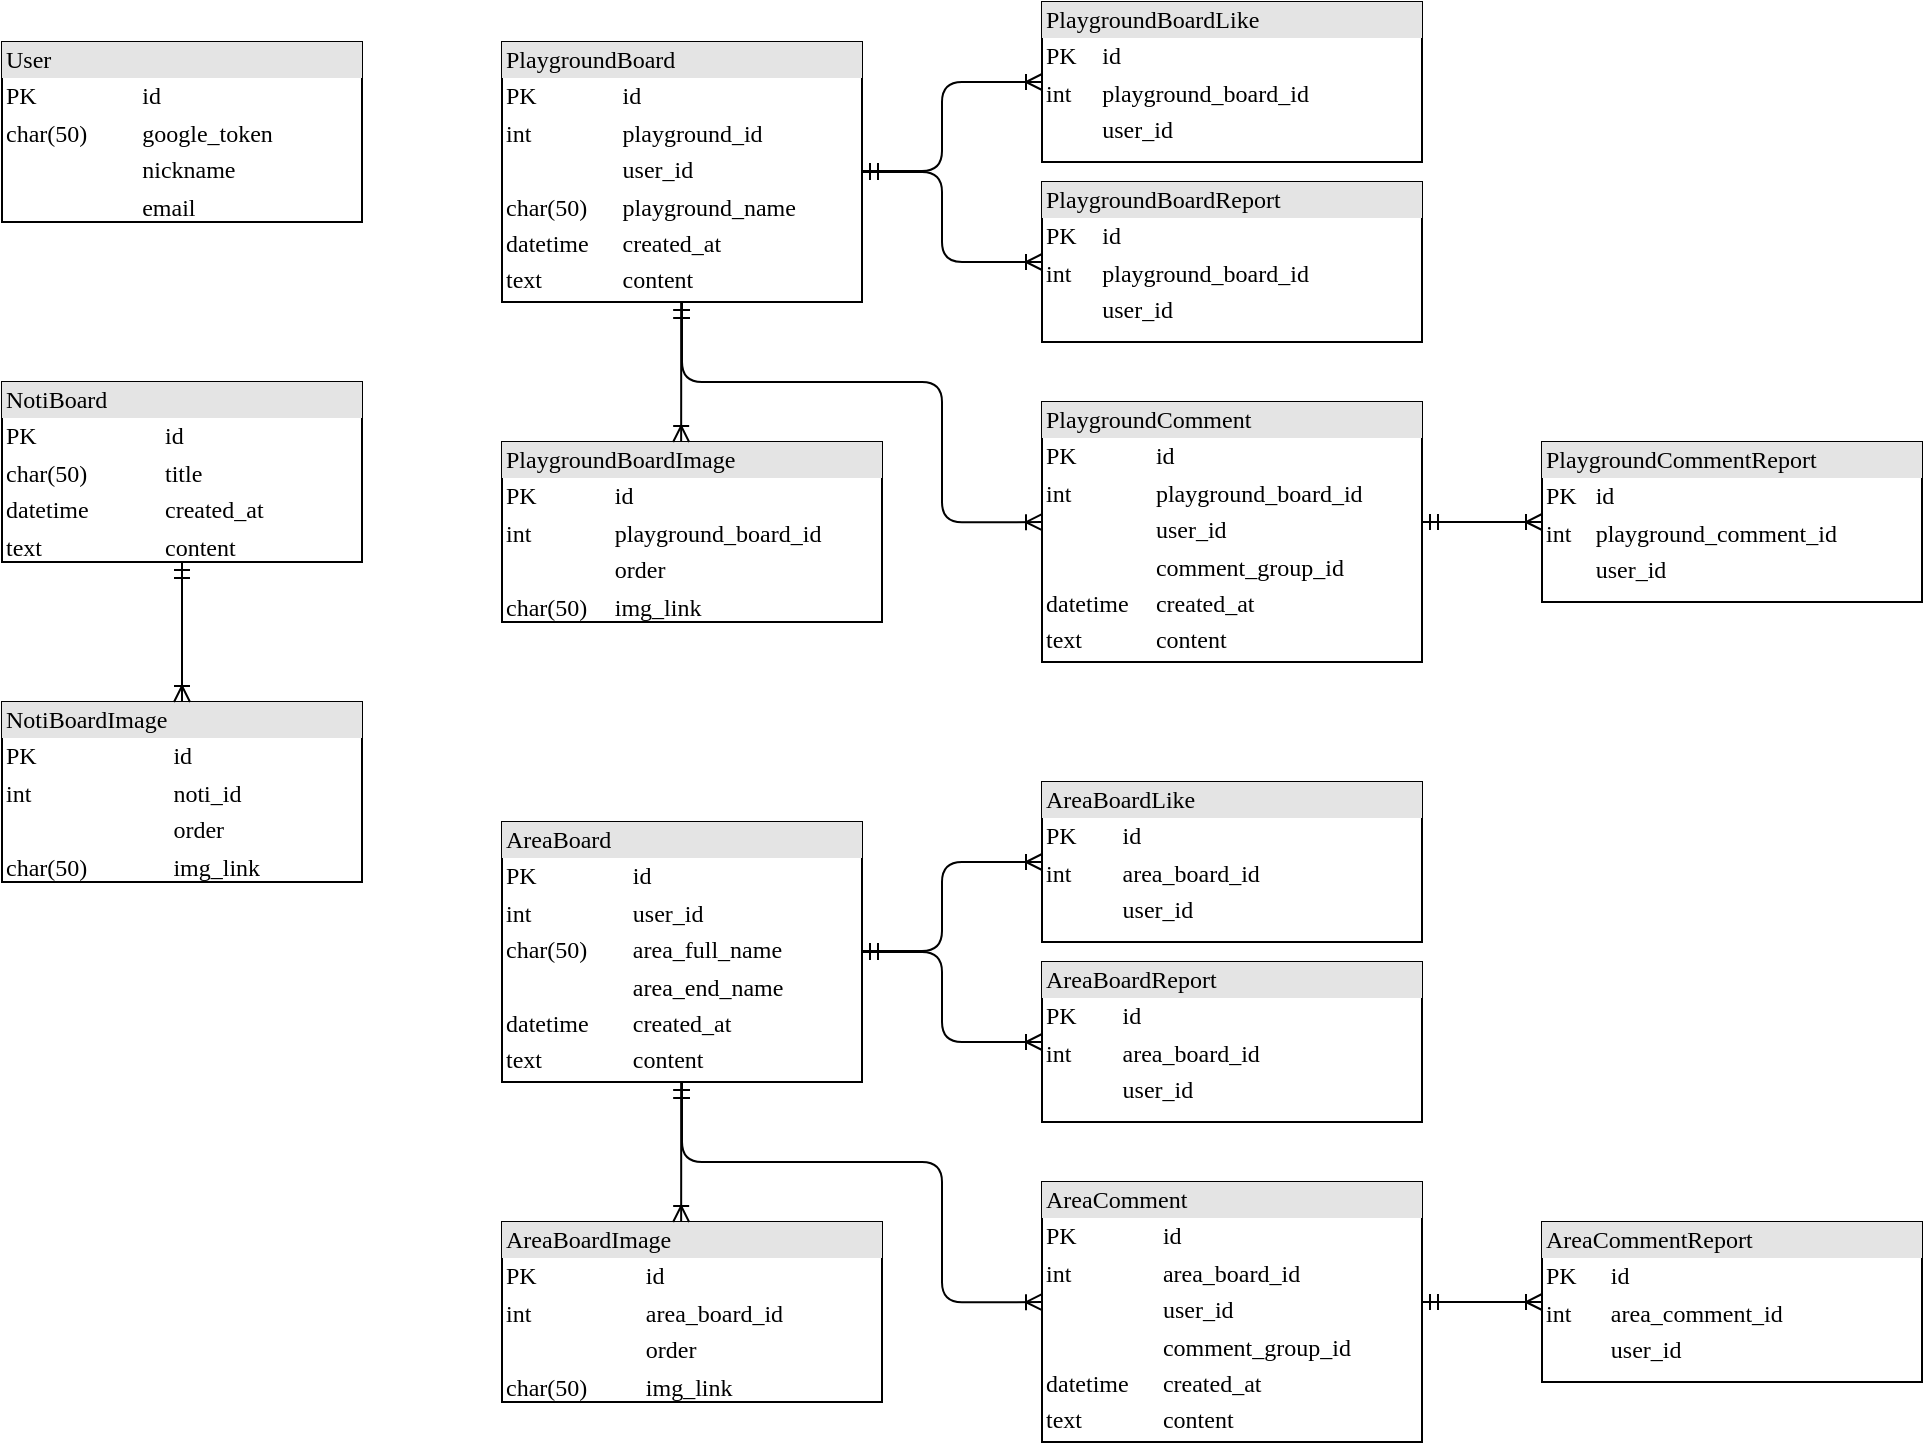<mxfile version="16.2.2" type="device"><diagram name="Page-1" id="2ca16b54-16f6-2749-3443-fa8db7711227"><mxGraphModel dx="915" dy="627" grid="1" gridSize="10" guides="1" tooltips="1" connect="1" arrows="1" fold="1" page="1" pageScale="1" pageWidth="1100" pageHeight="850" background="none" math="0" shadow="0"><root><mxCell id="0"/><mxCell id="1" parent="0"/><mxCell id="2ed32ef02a7f4228-1" value="&lt;div style=&quot;box-sizing: border-box ; width: 100% ; background: #e4e4e4 ; padding: 2px&quot;&gt;User&lt;/div&gt;&lt;table style=&quot;width: 100% ; font-size: 1em&quot; cellpadding=&quot;2&quot; cellspacing=&quot;0&quot;&gt;&lt;tbody&gt;&lt;tr&gt;&lt;td&gt;PK&lt;/td&gt;&lt;td&gt;id&lt;/td&gt;&lt;td&gt;&lt;br&gt;&lt;/td&gt;&lt;/tr&gt;&lt;tr&gt;&lt;td&gt;char(50)&lt;/td&gt;&lt;td&gt;google_token&lt;/td&gt;&lt;td&gt;&lt;br&gt;&lt;/td&gt;&lt;/tr&gt;&lt;tr&gt;&lt;td&gt;&lt;/td&gt;&lt;td&gt;nickname&lt;/td&gt;&lt;td&gt;&lt;br&gt;&lt;/td&gt;&lt;/tr&gt;&lt;tr&gt;&lt;td&gt;&lt;br&gt;&lt;/td&gt;&lt;td&gt;email&lt;/td&gt;&lt;td&gt;&lt;br&gt;&lt;/td&gt;&lt;/tr&gt;&lt;/tbody&gt;&lt;/table&gt;" style="verticalAlign=top;align=left;overflow=fill;html=1;rounded=0;shadow=0;comic=0;labelBackgroundColor=none;strokeWidth=1;fontFamily=Verdana;fontSize=12" parent="1" vertex="1"><mxGeometry x="110" y="100" width="180" height="90" as="geometry"/></mxCell><mxCell id="f0N1fNwFr4AG-IcKWMG3-1" value="&lt;div style=&quot;box-sizing: border-box ; width: 100% ; background: #e4e4e4 ; padding: 2px&quot;&gt;NotiBoard&lt;/div&gt;&lt;table style=&quot;width: 100% ; font-size: 1em&quot; cellpadding=&quot;2&quot; cellspacing=&quot;0&quot;&gt;&lt;tbody&gt;&lt;tr&gt;&lt;td&gt;PK&lt;/td&gt;&lt;td&gt;id&lt;/td&gt;&lt;td&gt;&lt;br&gt;&lt;/td&gt;&lt;/tr&gt;&lt;tr&gt;&lt;td&gt;char(50)&lt;/td&gt;&lt;td&gt;title&lt;/td&gt;&lt;td&gt;&lt;br&gt;&lt;/td&gt;&lt;/tr&gt;&lt;tr&gt;&lt;td&gt;datetime&lt;/td&gt;&lt;td&gt;created_at&lt;/td&gt;&lt;td&gt;&lt;br&gt;&lt;/td&gt;&lt;/tr&gt;&lt;tr&gt;&lt;td&gt;text&lt;/td&gt;&lt;td&gt;content&lt;/td&gt;&lt;td&gt;&lt;br&gt;&lt;/td&gt;&lt;/tr&gt;&lt;/tbody&gt;&lt;/table&gt;" style="verticalAlign=top;align=left;overflow=fill;html=1;rounded=0;shadow=0;comic=0;labelBackgroundColor=none;strokeWidth=1;fontFamily=Verdana;fontSize=12" vertex="1" parent="1"><mxGeometry x="110" y="270" width="180" height="90" as="geometry"/></mxCell><mxCell id="f0N1fNwFr4AG-IcKWMG3-2" value="&lt;div style=&quot;box-sizing: border-box ; width: 100% ; background: #e4e4e4 ; padding: 2px&quot;&gt;NotiBoardImage&lt;/div&gt;&lt;table style=&quot;width: 100% ; font-size: 1em&quot; cellpadding=&quot;2&quot; cellspacing=&quot;0&quot;&gt;&lt;tbody&gt;&lt;tr&gt;&lt;td&gt;PK&lt;/td&gt;&lt;td&gt;id&lt;/td&gt;&lt;td&gt;&lt;br&gt;&lt;/td&gt;&lt;/tr&gt;&lt;tr&gt;&lt;td&gt;int&lt;/td&gt;&lt;td&gt;noti_id&lt;/td&gt;&lt;td&gt;&lt;br&gt;&lt;/td&gt;&lt;/tr&gt;&lt;tr&gt;&lt;td&gt;&lt;br&gt;&lt;/td&gt;&lt;td&gt;order&lt;/td&gt;&lt;td&gt;&lt;br&gt;&lt;/td&gt;&lt;/tr&gt;&lt;tr&gt;&lt;td&gt;char(50)&lt;/td&gt;&lt;td&gt;img_link&lt;/td&gt;&lt;td&gt;&lt;br&gt;&lt;/td&gt;&lt;/tr&gt;&lt;/tbody&gt;&lt;/table&gt;" style="verticalAlign=top;align=left;overflow=fill;html=1;rounded=0;shadow=0;comic=0;labelBackgroundColor=none;strokeWidth=1;fontFamily=Verdana;fontSize=12" vertex="1" parent="1"><mxGeometry x="110" y="430" width="180" height="90" as="geometry"/></mxCell><mxCell id="f0N1fNwFr4AG-IcKWMG3-14" value="" style="edgeStyle=orthogonalEdgeStyle;html=1;endArrow=ERoneToMany;startArrow=ERmandOne;labelBackgroundColor=none;fontFamily=Verdana;fontSize=12;align=left;exitX=0.5;exitY=1;exitDx=0;exitDy=0;" edge="1" parent="1" source="f0N1fNwFr4AG-IcKWMG3-1"><mxGeometry width="100" height="100" relative="1" as="geometry"><mxPoint x="200" y="380" as="sourcePoint"/><mxPoint x="200" y="430" as="targetPoint"/><Array as="points"><mxPoint x="200" y="430"/></Array></mxGeometry></mxCell><mxCell id="f0N1fNwFr4AG-IcKWMG3-16" value="&lt;div style=&quot;box-sizing: border-box ; width: 100% ; background: #e4e4e4 ; padding: 2px&quot;&gt;PlaygroundBoard&lt;/div&gt;&lt;table style=&quot;width: 100% ; font-size: 1em&quot; cellpadding=&quot;2&quot; cellspacing=&quot;0&quot;&gt;&lt;tbody&gt;&lt;tr&gt;&lt;td&gt;PK&lt;/td&gt;&lt;td&gt;id&lt;/td&gt;&lt;td&gt;&lt;br&gt;&lt;/td&gt;&lt;/tr&gt;&lt;tr&gt;&lt;td&gt;int&lt;/td&gt;&lt;td&gt;playground_id&lt;/td&gt;&lt;td&gt;&lt;br&gt;&lt;/td&gt;&lt;/tr&gt;&lt;tr&gt;&lt;td&gt;&lt;br&gt;&lt;/td&gt;&lt;td&gt;user_id&lt;/td&gt;&lt;td&gt;&lt;br&gt;&lt;/td&gt;&lt;/tr&gt;&lt;tr&gt;&lt;td&gt;char(50)&lt;/td&gt;&lt;td&gt;playground_name&lt;/td&gt;&lt;td&gt;&lt;br&gt;&lt;/td&gt;&lt;/tr&gt;&lt;tr&gt;&lt;td&gt;datetime&lt;/td&gt;&lt;td&gt;created_at&lt;/td&gt;&lt;td&gt;&lt;br&gt;&lt;/td&gt;&lt;/tr&gt;&lt;tr&gt;&lt;td&gt;text&lt;/td&gt;&lt;td&gt;content&lt;/td&gt;&lt;td&gt;&lt;br&gt;&lt;/td&gt;&lt;/tr&gt;&lt;/tbody&gt;&lt;/table&gt;" style="verticalAlign=top;align=left;overflow=fill;html=1;rounded=0;shadow=0;comic=0;labelBackgroundColor=none;strokeWidth=1;fontFamily=Verdana;fontSize=12" vertex="1" parent="1"><mxGeometry x="360" y="100" width="180" height="130" as="geometry"/></mxCell><mxCell id="f0N1fNwFr4AG-IcKWMG3-18" value="&lt;div style=&quot;box-sizing: border-box ; width: 100% ; background: #e4e4e4 ; padding: 2px&quot;&gt;PlaygroundBoardImage&lt;/div&gt;&lt;table style=&quot;width: 100% ; font-size: 1em&quot; cellpadding=&quot;2&quot; cellspacing=&quot;0&quot;&gt;&lt;tbody&gt;&lt;tr&gt;&lt;td&gt;PK&lt;/td&gt;&lt;td&gt;id&lt;/td&gt;&lt;td&gt;&lt;br&gt;&lt;/td&gt;&lt;/tr&gt;&lt;tr&gt;&lt;td&gt;int&lt;/td&gt;&lt;td&gt;playground_board_id&lt;/td&gt;&lt;td&gt;&lt;br&gt;&lt;/td&gt;&lt;/tr&gt;&lt;tr&gt;&lt;td&gt;&lt;br&gt;&lt;/td&gt;&lt;td&gt;order&lt;/td&gt;&lt;td&gt;&lt;br&gt;&lt;/td&gt;&lt;/tr&gt;&lt;tr&gt;&lt;td&gt;char(50)&lt;/td&gt;&lt;td&gt;img_link&lt;/td&gt;&lt;td&gt;&lt;br&gt;&lt;/td&gt;&lt;/tr&gt;&lt;/tbody&gt;&lt;/table&gt;" style="verticalAlign=top;align=left;overflow=fill;html=1;rounded=0;shadow=0;comic=0;labelBackgroundColor=none;strokeWidth=1;fontFamily=Verdana;fontSize=12" vertex="1" parent="1"><mxGeometry x="360" y="300" width="190" height="90" as="geometry"/></mxCell><mxCell id="f0N1fNwFr4AG-IcKWMG3-19" value="" style="edgeStyle=orthogonalEdgeStyle;html=1;endArrow=ERoneToMany;startArrow=ERmandOne;labelBackgroundColor=none;fontFamily=Verdana;fontSize=12;align=left;exitX=0.5;exitY=1;exitDx=0;exitDy=0;" edge="1" parent="1"><mxGeometry width="100" height="100" relative="1" as="geometry"><mxPoint x="449.57" y="230" as="sourcePoint"/><mxPoint x="449.57" y="300" as="targetPoint"/><Array as="points"><mxPoint x="449.57" y="280"/><mxPoint x="449.57" y="280"/></Array></mxGeometry></mxCell><mxCell id="f0N1fNwFr4AG-IcKWMG3-20" value="&lt;div style=&quot;box-sizing: border-box ; width: 100% ; background: #e4e4e4 ; padding: 2px&quot;&gt;PlaygroundBoardLike&lt;/div&gt;&lt;table style=&quot;width: 100% ; font-size: 1em&quot; cellpadding=&quot;2&quot; cellspacing=&quot;0&quot;&gt;&lt;tbody&gt;&lt;tr&gt;&lt;td&gt;PK&lt;/td&gt;&lt;td&gt;id&lt;/td&gt;&lt;td&gt;&lt;br&gt;&lt;/td&gt;&lt;/tr&gt;&lt;tr&gt;&lt;td&gt;int&lt;/td&gt;&lt;td&gt;playground_board_id&lt;/td&gt;&lt;td&gt;&lt;br&gt;&lt;/td&gt;&lt;/tr&gt;&lt;tr&gt;&lt;td&gt;&lt;br&gt;&lt;/td&gt;&lt;td&gt;user_id&lt;/td&gt;&lt;td&gt;&lt;br&gt;&lt;/td&gt;&lt;/tr&gt;&lt;/tbody&gt;&lt;/table&gt;" style="verticalAlign=top;align=left;overflow=fill;html=1;rounded=0;shadow=0;comic=0;labelBackgroundColor=none;strokeWidth=1;fontFamily=Verdana;fontSize=12" vertex="1" parent="1"><mxGeometry x="630" y="80" width="190" height="80" as="geometry"/></mxCell><mxCell id="f0N1fNwFr4AG-IcKWMG3-21" value="" style="edgeStyle=orthogonalEdgeStyle;html=1;endArrow=ERoneToMany;startArrow=ERmandOne;labelBackgroundColor=none;fontFamily=Verdana;fontSize=12;align=left;exitX=0.5;exitY=1;exitDx=0;exitDy=0;" edge="1" parent="1"><mxGeometry width="100" height="100" relative="1" as="geometry"><mxPoint x="540" y="164.52" as="sourcePoint"/><mxPoint x="630" y="120" as="targetPoint"/><Array as="points"><mxPoint x="580" y="164"/><mxPoint x="580" y="120"/><mxPoint x="630" y="120"/></Array></mxGeometry></mxCell><mxCell id="f0N1fNwFr4AG-IcKWMG3-22" value="&lt;div style=&quot;box-sizing: border-box ; width: 100% ; background: #e4e4e4 ; padding: 2px&quot;&gt;PlaygroundBoardReport&lt;/div&gt;&lt;table style=&quot;width: 100% ; font-size: 1em&quot; cellpadding=&quot;2&quot; cellspacing=&quot;0&quot;&gt;&lt;tbody&gt;&lt;tr&gt;&lt;td&gt;PK&lt;/td&gt;&lt;td&gt;id&lt;/td&gt;&lt;td&gt;&lt;br&gt;&lt;/td&gt;&lt;/tr&gt;&lt;tr&gt;&lt;td&gt;int&lt;/td&gt;&lt;td&gt;playground_board_id&lt;/td&gt;&lt;td&gt;&lt;br&gt;&lt;/td&gt;&lt;/tr&gt;&lt;tr&gt;&lt;td&gt;&lt;br&gt;&lt;/td&gt;&lt;td&gt;user_id&lt;/td&gt;&lt;td&gt;&lt;br&gt;&lt;/td&gt;&lt;/tr&gt;&lt;/tbody&gt;&lt;/table&gt;" style="verticalAlign=top;align=left;overflow=fill;html=1;rounded=0;shadow=0;comic=0;labelBackgroundColor=none;strokeWidth=1;fontFamily=Verdana;fontSize=12" vertex="1" parent="1"><mxGeometry x="630" y="170" width="190" height="80" as="geometry"/></mxCell><mxCell id="f0N1fNwFr4AG-IcKWMG3-23" value="" style="edgeStyle=orthogonalEdgeStyle;html=1;endArrow=ERoneToMany;startArrow=ERmandOne;labelBackgroundColor=none;fontFamily=Verdana;fontSize=12;align=left;exitX=0.5;exitY=1;exitDx=0;exitDy=0;" edge="1" parent="1"><mxGeometry width="100" height="100" relative="1" as="geometry"><mxPoint x="540" y="165.04" as="sourcePoint"/><mxPoint x="630" y="210" as="targetPoint"/><Array as="points"><mxPoint x="580" y="165"/><mxPoint x="580" y="210"/><mxPoint x="630" y="210"/></Array></mxGeometry></mxCell><mxCell id="f0N1fNwFr4AG-IcKWMG3-24" value="&lt;div style=&quot;box-sizing: border-box ; width: 100% ; background: #e4e4e4 ; padding: 2px&quot;&gt;PlaygroundComment&lt;/div&gt;&lt;table style=&quot;width: 100% ; font-size: 1em&quot; cellpadding=&quot;2&quot; cellspacing=&quot;0&quot;&gt;&lt;tbody&gt;&lt;tr&gt;&lt;td&gt;PK&lt;/td&gt;&lt;td&gt;id&lt;/td&gt;&lt;td&gt;&lt;br&gt;&lt;/td&gt;&lt;/tr&gt;&lt;tr&gt;&lt;td&gt;int&lt;/td&gt;&lt;td&gt;playground_board_id&lt;/td&gt;&lt;td&gt;&lt;br&gt;&lt;/td&gt;&lt;/tr&gt;&lt;tr&gt;&lt;td&gt;&lt;br&gt;&lt;/td&gt;&lt;td&gt;user_id&lt;/td&gt;&lt;td&gt;&lt;br&gt;&lt;/td&gt;&lt;/tr&gt;&lt;tr&gt;&lt;td&gt;&lt;br&gt;&lt;/td&gt;&lt;td&gt;comment_group_id&lt;/td&gt;&lt;td&gt;&lt;br&gt;&lt;/td&gt;&lt;/tr&gt;&lt;tr&gt;&lt;td&gt;datetime&lt;/td&gt;&lt;td&gt;created_at&lt;/td&gt;&lt;td&gt;&lt;br&gt;&lt;/td&gt;&lt;/tr&gt;&lt;tr&gt;&lt;td&gt;text&lt;/td&gt;&lt;td&gt;content&lt;/td&gt;&lt;td&gt;&lt;br&gt;&lt;/td&gt;&lt;/tr&gt;&lt;/tbody&gt;&lt;/table&gt;" style="verticalAlign=top;align=left;overflow=fill;html=1;rounded=0;shadow=0;comic=0;labelBackgroundColor=none;strokeWidth=1;fontFamily=Verdana;fontSize=12" vertex="1" parent="1"><mxGeometry x="630" y="280" width="190" height="130" as="geometry"/></mxCell><mxCell id="f0N1fNwFr4AG-IcKWMG3-26" value="" style="edgeStyle=orthogonalEdgeStyle;html=1;endArrow=ERoneToMany;startArrow=ERmandOne;labelBackgroundColor=none;fontFamily=Verdana;fontSize=12;align=left;entryX=0;entryY=0.462;entryDx=0;entryDy=0;entryPerimeter=0;" edge="1" parent="1" target="f0N1fNwFr4AG-IcKWMG3-24"><mxGeometry width="100" height="100" relative="1" as="geometry"><mxPoint x="450" y="230" as="sourcePoint"/><mxPoint x="500.0" y="300" as="targetPoint"/><Array as="points"><mxPoint x="450" y="230"/><mxPoint x="450" y="270"/><mxPoint x="580" y="270"/><mxPoint x="580" y="340"/></Array></mxGeometry></mxCell><mxCell id="f0N1fNwFr4AG-IcKWMG3-27" value="&lt;div style=&quot;box-sizing: border-box ; width: 100% ; background: #e4e4e4 ; padding: 2px&quot;&gt;PlaygroundCommentReport&lt;/div&gt;&lt;table style=&quot;width: 100% ; font-size: 1em&quot; cellpadding=&quot;2&quot; cellspacing=&quot;0&quot;&gt;&lt;tbody&gt;&lt;tr&gt;&lt;td&gt;PK&lt;/td&gt;&lt;td&gt;id&lt;/td&gt;&lt;td&gt;&lt;br&gt;&lt;/td&gt;&lt;/tr&gt;&lt;tr&gt;&lt;td&gt;int&lt;/td&gt;&lt;td&gt;playground_comment_id&lt;/td&gt;&lt;td&gt;&lt;br&gt;&lt;/td&gt;&lt;/tr&gt;&lt;tr&gt;&lt;td&gt;&lt;br&gt;&lt;/td&gt;&lt;td&gt;user_id&lt;/td&gt;&lt;td&gt;&lt;br&gt;&lt;/td&gt;&lt;/tr&gt;&lt;/tbody&gt;&lt;/table&gt;" style="verticalAlign=top;align=left;overflow=fill;html=1;rounded=0;shadow=0;comic=0;labelBackgroundColor=none;strokeWidth=1;fontFamily=Verdana;fontSize=12" vertex="1" parent="1"><mxGeometry x="880" y="300" width="190" height="80" as="geometry"/></mxCell><mxCell id="f0N1fNwFr4AG-IcKWMG3-28" value="" style="edgeStyle=orthogonalEdgeStyle;html=1;endArrow=ERoneToMany;startArrow=ERmandOne;labelBackgroundColor=none;fontFamily=Verdana;fontSize=12;align=left;exitX=0.5;exitY=1;exitDx=0;exitDy=0;entryX=0;entryY=0.5;entryDx=0;entryDy=0;" edge="1" parent="1" target="f0N1fNwFr4AG-IcKWMG3-27"><mxGeometry width="100" height="100" relative="1" as="geometry"><mxPoint x="820" y="340.04" as="sourcePoint"/><mxPoint x="910" y="385" as="targetPoint"/><Array as="points"><mxPoint x="880" y="340"/><mxPoint x="880" y="340"/></Array></mxGeometry></mxCell><mxCell id="f0N1fNwFr4AG-IcKWMG3-29" value="&lt;div style=&quot;box-sizing: border-box ; width: 100% ; background: #e4e4e4 ; padding: 2px&quot;&gt;AreaBoard&lt;/div&gt;&lt;table style=&quot;width: 100% ; font-size: 1em&quot; cellpadding=&quot;2&quot; cellspacing=&quot;0&quot;&gt;&lt;tbody&gt;&lt;tr&gt;&lt;td&gt;PK&lt;/td&gt;&lt;td&gt;id&lt;/td&gt;&lt;td&gt;&lt;br&gt;&lt;/td&gt;&lt;/tr&gt;&lt;tr&gt;&lt;td&gt;int&lt;/td&gt;&lt;td&gt;user_id&lt;/td&gt;&lt;td&gt;&lt;br&gt;&lt;/td&gt;&lt;/tr&gt;&lt;tr&gt;&lt;td&gt;char(50)&lt;/td&gt;&lt;td&gt;area_full_name&lt;/td&gt;&lt;td&gt;&lt;br&gt;&lt;/td&gt;&lt;/tr&gt;&lt;tr&gt;&lt;td&gt;&lt;br&gt;&lt;/td&gt;&lt;td&gt;area_end_name&lt;/td&gt;&lt;td&gt;&lt;br&gt;&lt;/td&gt;&lt;/tr&gt;&lt;tr&gt;&lt;td&gt;datetime&lt;/td&gt;&lt;td&gt;created_at&lt;/td&gt;&lt;td&gt;&lt;br&gt;&lt;/td&gt;&lt;/tr&gt;&lt;tr&gt;&lt;td&gt;text&lt;/td&gt;&lt;td&gt;content&lt;/td&gt;&lt;td&gt;&lt;br&gt;&lt;/td&gt;&lt;/tr&gt;&lt;/tbody&gt;&lt;/table&gt;" style="verticalAlign=top;align=left;overflow=fill;html=1;rounded=0;shadow=0;comic=0;labelBackgroundColor=none;strokeWidth=1;fontFamily=Verdana;fontSize=12" vertex="1" parent="1"><mxGeometry x="360" y="490" width="180" height="130" as="geometry"/></mxCell><mxCell id="f0N1fNwFr4AG-IcKWMG3-30" value="&lt;div style=&quot;box-sizing: border-box ; width: 100% ; background: #e4e4e4 ; padding: 2px&quot;&gt;AreaBoardImage&lt;/div&gt;&lt;table style=&quot;width: 100% ; font-size: 1em&quot; cellpadding=&quot;2&quot; cellspacing=&quot;0&quot;&gt;&lt;tbody&gt;&lt;tr&gt;&lt;td&gt;PK&lt;/td&gt;&lt;td&gt;id&lt;/td&gt;&lt;td&gt;&lt;br&gt;&lt;/td&gt;&lt;/tr&gt;&lt;tr&gt;&lt;td&gt;int&lt;/td&gt;&lt;td&gt;area_board_id&lt;/td&gt;&lt;td&gt;&lt;br&gt;&lt;/td&gt;&lt;/tr&gt;&lt;tr&gt;&lt;td&gt;&lt;br&gt;&lt;/td&gt;&lt;td&gt;order&lt;/td&gt;&lt;td&gt;&lt;br&gt;&lt;/td&gt;&lt;/tr&gt;&lt;tr&gt;&lt;td&gt;char(50)&lt;/td&gt;&lt;td&gt;img_link&lt;/td&gt;&lt;td&gt;&lt;br&gt;&lt;/td&gt;&lt;/tr&gt;&lt;/tbody&gt;&lt;/table&gt;" style="verticalAlign=top;align=left;overflow=fill;html=1;rounded=0;shadow=0;comic=0;labelBackgroundColor=none;strokeWidth=1;fontFamily=Verdana;fontSize=12" vertex="1" parent="1"><mxGeometry x="360" y="690" width="190" height="90" as="geometry"/></mxCell><mxCell id="f0N1fNwFr4AG-IcKWMG3-31" value="" style="edgeStyle=orthogonalEdgeStyle;html=1;endArrow=ERoneToMany;startArrow=ERmandOne;labelBackgroundColor=none;fontFamily=Verdana;fontSize=12;align=left;exitX=0.5;exitY=1;exitDx=0;exitDy=0;" edge="1" parent="1"><mxGeometry width="100" height="100" relative="1" as="geometry"><mxPoint x="449.57" y="620" as="sourcePoint"/><mxPoint x="449.57" y="690" as="targetPoint"/><Array as="points"><mxPoint x="449.57" y="670"/><mxPoint x="449.57" y="670"/></Array></mxGeometry></mxCell><mxCell id="f0N1fNwFr4AG-IcKWMG3-32" value="&lt;div style=&quot;box-sizing: border-box ; width: 100% ; background: #e4e4e4 ; padding: 2px&quot;&gt;AreaBoardLike&lt;/div&gt;&lt;table style=&quot;width: 100% ; font-size: 1em&quot; cellpadding=&quot;2&quot; cellspacing=&quot;0&quot;&gt;&lt;tbody&gt;&lt;tr&gt;&lt;td&gt;PK&lt;/td&gt;&lt;td&gt;id&lt;/td&gt;&lt;td&gt;&lt;br&gt;&lt;/td&gt;&lt;/tr&gt;&lt;tr&gt;&lt;td&gt;int&lt;/td&gt;&lt;td&gt;area_board_id&lt;/td&gt;&lt;td&gt;&lt;br&gt;&lt;/td&gt;&lt;/tr&gt;&lt;tr&gt;&lt;td&gt;&lt;br&gt;&lt;/td&gt;&lt;td&gt;user_id&lt;/td&gt;&lt;td&gt;&lt;br&gt;&lt;/td&gt;&lt;/tr&gt;&lt;/tbody&gt;&lt;/table&gt;" style="verticalAlign=top;align=left;overflow=fill;html=1;rounded=0;shadow=0;comic=0;labelBackgroundColor=none;strokeWidth=1;fontFamily=Verdana;fontSize=12" vertex="1" parent="1"><mxGeometry x="630" y="470" width="190" height="80" as="geometry"/></mxCell><mxCell id="f0N1fNwFr4AG-IcKWMG3-33" value="" style="edgeStyle=orthogonalEdgeStyle;html=1;endArrow=ERoneToMany;startArrow=ERmandOne;labelBackgroundColor=none;fontFamily=Verdana;fontSize=12;align=left;exitX=0.5;exitY=1;exitDx=0;exitDy=0;" edge="1" parent="1"><mxGeometry width="100" height="100" relative="1" as="geometry"><mxPoint x="540" y="554.52" as="sourcePoint"/><mxPoint x="630" y="510" as="targetPoint"/><Array as="points"><mxPoint x="580" y="554"/><mxPoint x="580" y="510"/><mxPoint x="630" y="510"/></Array></mxGeometry></mxCell><mxCell id="f0N1fNwFr4AG-IcKWMG3-34" value="&lt;div style=&quot;box-sizing: border-box ; width: 100% ; background: #e4e4e4 ; padding: 2px&quot;&gt;AreaBoardReport&lt;/div&gt;&lt;table style=&quot;width: 100% ; font-size: 1em&quot; cellpadding=&quot;2&quot; cellspacing=&quot;0&quot;&gt;&lt;tbody&gt;&lt;tr&gt;&lt;td&gt;PK&lt;/td&gt;&lt;td&gt;id&lt;/td&gt;&lt;td&gt;&lt;br&gt;&lt;/td&gt;&lt;/tr&gt;&lt;tr&gt;&lt;td&gt;int&lt;/td&gt;&lt;td&gt;area_board_id&lt;/td&gt;&lt;td&gt;&lt;br&gt;&lt;/td&gt;&lt;/tr&gt;&lt;tr&gt;&lt;td&gt;&lt;br&gt;&lt;/td&gt;&lt;td&gt;user_id&lt;/td&gt;&lt;td&gt;&lt;br&gt;&lt;/td&gt;&lt;/tr&gt;&lt;/tbody&gt;&lt;/table&gt;" style="verticalAlign=top;align=left;overflow=fill;html=1;rounded=0;shadow=0;comic=0;labelBackgroundColor=none;strokeWidth=1;fontFamily=Verdana;fontSize=12" vertex="1" parent="1"><mxGeometry x="630" y="560" width="190" height="80" as="geometry"/></mxCell><mxCell id="f0N1fNwFr4AG-IcKWMG3-35" value="" style="edgeStyle=orthogonalEdgeStyle;html=1;endArrow=ERoneToMany;startArrow=ERmandOne;labelBackgroundColor=none;fontFamily=Verdana;fontSize=12;align=left;exitX=0.5;exitY=1;exitDx=0;exitDy=0;" edge="1" parent="1"><mxGeometry width="100" height="100" relative="1" as="geometry"><mxPoint x="540" y="555.04" as="sourcePoint"/><mxPoint x="630" y="600" as="targetPoint"/><Array as="points"><mxPoint x="580" y="555"/><mxPoint x="580" y="600"/><mxPoint x="630" y="600"/></Array></mxGeometry></mxCell><mxCell id="f0N1fNwFr4AG-IcKWMG3-36" value="&lt;div style=&quot;box-sizing: border-box ; width: 100% ; background: #e4e4e4 ; padding: 2px&quot;&gt;AreaComment&lt;/div&gt;&lt;table style=&quot;width: 100% ; font-size: 1em&quot; cellpadding=&quot;2&quot; cellspacing=&quot;0&quot;&gt;&lt;tbody&gt;&lt;tr&gt;&lt;td&gt;PK&lt;/td&gt;&lt;td&gt;id&lt;/td&gt;&lt;td&gt;&lt;br&gt;&lt;/td&gt;&lt;/tr&gt;&lt;tr&gt;&lt;td&gt;int&lt;/td&gt;&lt;td&gt;area_board_id&lt;/td&gt;&lt;td&gt;&lt;br&gt;&lt;/td&gt;&lt;/tr&gt;&lt;tr&gt;&lt;td&gt;&lt;br&gt;&lt;/td&gt;&lt;td&gt;user_id&lt;/td&gt;&lt;td&gt;&lt;br&gt;&lt;/td&gt;&lt;/tr&gt;&lt;tr&gt;&lt;td&gt;&lt;br&gt;&lt;/td&gt;&lt;td&gt;comment_group_id&lt;/td&gt;&lt;td&gt;&lt;br&gt;&lt;/td&gt;&lt;/tr&gt;&lt;tr&gt;&lt;td&gt;datetime&lt;/td&gt;&lt;td&gt;created_at&lt;/td&gt;&lt;td&gt;&lt;br&gt;&lt;/td&gt;&lt;/tr&gt;&lt;tr&gt;&lt;td&gt;text&lt;/td&gt;&lt;td&gt;content&lt;/td&gt;&lt;td&gt;&lt;br&gt;&lt;/td&gt;&lt;/tr&gt;&lt;/tbody&gt;&lt;/table&gt;" style="verticalAlign=top;align=left;overflow=fill;html=1;rounded=0;shadow=0;comic=0;labelBackgroundColor=none;strokeWidth=1;fontFamily=Verdana;fontSize=12" vertex="1" parent="1"><mxGeometry x="630" y="670" width="190" height="130" as="geometry"/></mxCell><mxCell id="f0N1fNwFr4AG-IcKWMG3-37" value="" style="edgeStyle=orthogonalEdgeStyle;html=1;endArrow=ERoneToMany;startArrow=ERmandOne;labelBackgroundColor=none;fontFamily=Verdana;fontSize=12;align=left;entryX=0;entryY=0.462;entryDx=0;entryDy=0;entryPerimeter=0;" edge="1" parent="1" target="f0N1fNwFr4AG-IcKWMG3-36"><mxGeometry width="100" height="100" relative="1" as="geometry"><mxPoint x="450" y="620" as="sourcePoint"/><mxPoint x="500.0" y="690" as="targetPoint"/><Array as="points"><mxPoint x="450" y="620"/><mxPoint x="450" y="660"/><mxPoint x="580" y="660"/><mxPoint x="580" y="730"/></Array></mxGeometry></mxCell><mxCell id="f0N1fNwFr4AG-IcKWMG3-38" value="&lt;div style=&quot;box-sizing: border-box ; width: 100% ; background: #e4e4e4 ; padding: 2px&quot;&gt;AreaCommentReport&lt;/div&gt;&lt;table style=&quot;width: 100% ; font-size: 1em&quot; cellpadding=&quot;2&quot; cellspacing=&quot;0&quot;&gt;&lt;tbody&gt;&lt;tr&gt;&lt;td&gt;PK&lt;/td&gt;&lt;td&gt;id&lt;/td&gt;&lt;td&gt;&lt;br&gt;&lt;/td&gt;&lt;/tr&gt;&lt;tr&gt;&lt;td&gt;int&lt;/td&gt;&lt;td&gt;area_comment_id&lt;/td&gt;&lt;td&gt;&lt;br&gt;&lt;/td&gt;&lt;/tr&gt;&lt;tr&gt;&lt;td&gt;&lt;br&gt;&lt;/td&gt;&lt;td&gt;user_id&lt;/td&gt;&lt;td&gt;&lt;br&gt;&lt;/td&gt;&lt;/tr&gt;&lt;/tbody&gt;&lt;/table&gt;" style="verticalAlign=top;align=left;overflow=fill;html=1;rounded=0;shadow=0;comic=0;labelBackgroundColor=none;strokeWidth=1;fontFamily=Verdana;fontSize=12" vertex="1" parent="1"><mxGeometry x="880" y="690" width="190" height="80" as="geometry"/></mxCell><mxCell id="f0N1fNwFr4AG-IcKWMG3-39" value="" style="edgeStyle=orthogonalEdgeStyle;html=1;endArrow=ERoneToMany;startArrow=ERmandOne;labelBackgroundColor=none;fontFamily=Verdana;fontSize=12;align=left;exitX=0.5;exitY=1;exitDx=0;exitDy=0;entryX=0;entryY=0.5;entryDx=0;entryDy=0;" edge="1" parent="1" target="f0N1fNwFr4AG-IcKWMG3-38"><mxGeometry width="100" height="100" relative="1" as="geometry"><mxPoint x="820" y="730.04" as="sourcePoint"/><mxPoint x="910" y="775" as="targetPoint"/><Array as="points"><mxPoint x="880" y="730"/><mxPoint x="880" y="730"/></Array></mxGeometry></mxCell></root></mxGraphModel></diagram></mxfile>